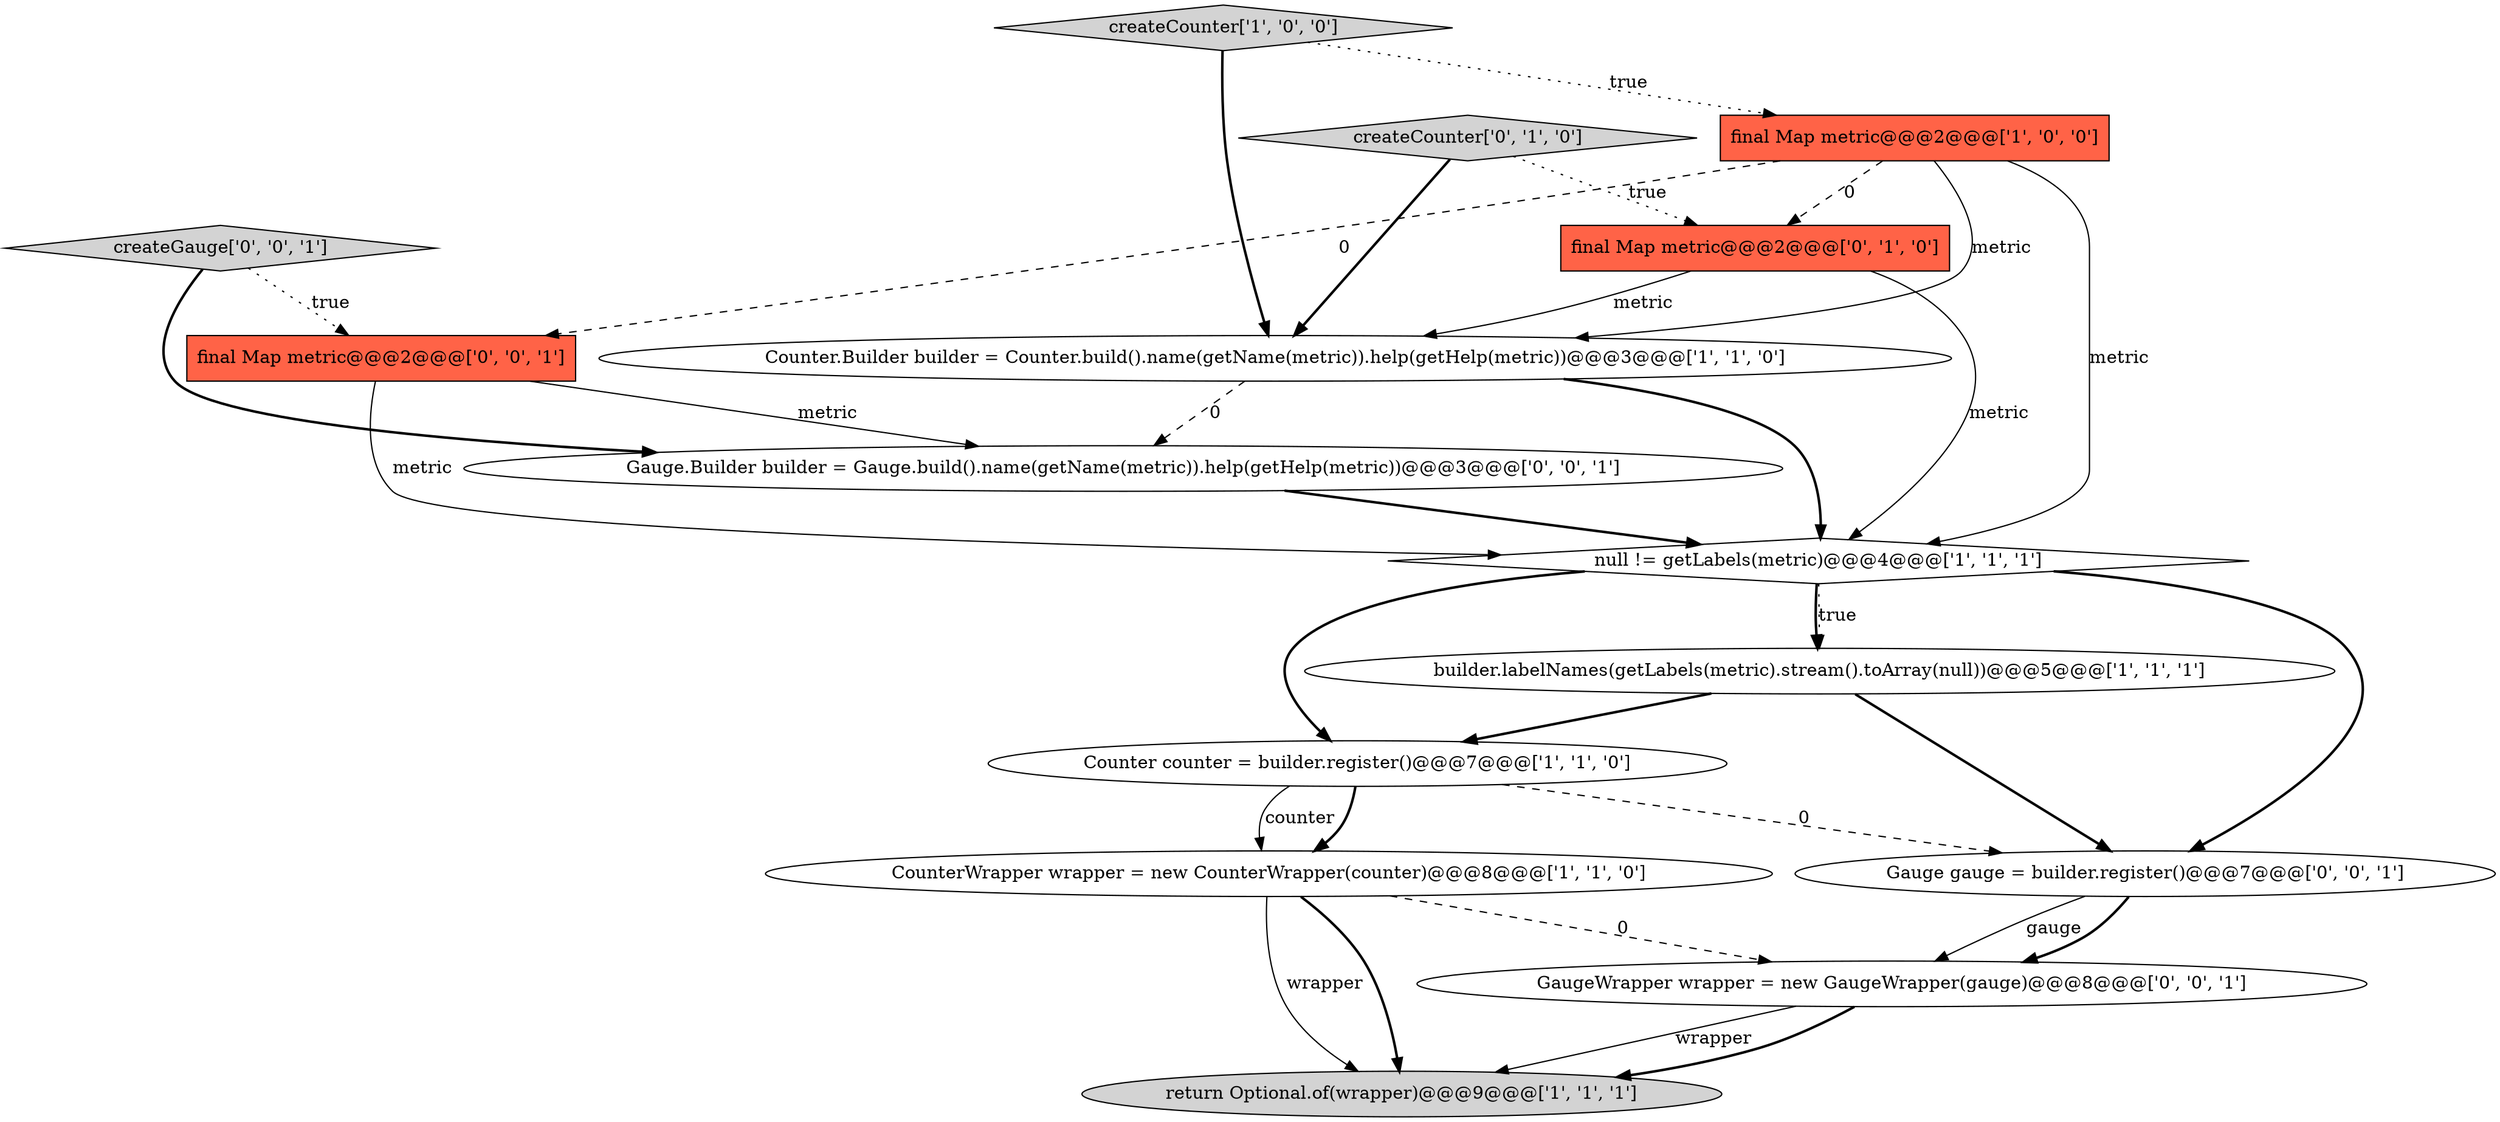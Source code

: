 digraph {
8 [style = filled, label = "final Map metric@@@2@@@['0', '1', '0']", fillcolor = tomato, shape = box image = "AAA1AAABBB2BBB"];
10 [style = filled, label = "Gauge gauge = builder.register()@@@7@@@['0', '0', '1']", fillcolor = white, shape = ellipse image = "AAA0AAABBB3BBB"];
6 [style = filled, label = "createCounter['1', '0', '0']", fillcolor = lightgray, shape = diamond image = "AAA0AAABBB1BBB"];
9 [style = filled, label = "createCounter['0', '1', '0']", fillcolor = lightgray, shape = diamond image = "AAA0AAABBB2BBB"];
2 [style = filled, label = "Counter.Builder builder = Counter.build().name(getName(metric)).help(getHelp(metric))@@@3@@@['1', '1', '0']", fillcolor = white, shape = ellipse image = "AAA0AAABBB1BBB"];
0 [style = filled, label = "builder.labelNames(getLabels(metric).stream().toArray(null))@@@5@@@['1', '1', '1']", fillcolor = white, shape = ellipse image = "AAA0AAABBB1BBB"];
5 [style = filled, label = "return Optional.of(wrapper)@@@9@@@['1', '1', '1']", fillcolor = lightgray, shape = ellipse image = "AAA0AAABBB1BBB"];
4 [style = filled, label = "final Map metric@@@2@@@['1', '0', '0']", fillcolor = tomato, shape = box image = "AAA1AAABBB1BBB"];
7 [style = filled, label = "CounterWrapper wrapper = new CounterWrapper(counter)@@@8@@@['1', '1', '0']", fillcolor = white, shape = ellipse image = "AAA0AAABBB1BBB"];
11 [style = filled, label = "GaugeWrapper wrapper = new GaugeWrapper(gauge)@@@8@@@['0', '0', '1']", fillcolor = white, shape = ellipse image = "AAA0AAABBB3BBB"];
3 [style = filled, label = "null != getLabels(metric)@@@4@@@['1', '1', '1']", fillcolor = white, shape = diamond image = "AAA0AAABBB1BBB"];
14 [style = filled, label = "Gauge.Builder builder = Gauge.build().name(getName(metric)).help(getHelp(metric))@@@3@@@['0', '0', '1']", fillcolor = white, shape = ellipse image = "AAA0AAABBB3BBB"];
12 [style = filled, label = "createGauge['0', '0', '1']", fillcolor = lightgray, shape = diamond image = "AAA0AAABBB3BBB"];
1 [style = filled, label = "Counter counter = builder.register()@@@7@@@['1', '1', '0']", fillcolor = white, shape = ellipse image = "AAA0AAABBB1BBB"];
13 [style = filled, label = "final Map metric@@@2@@@['0', '0', '1']", fillcolor = tomato, shape = box image = "AAA0AAABBB3BBB"];
11->5 [style = solid, label="wrapper"];
4->3 [style = solid, label="metric"];
14->3 [style = bold, label=""];
3->1 [style = bold, label=""];
9->2 [style = bold, label=""];
2->3 [style = bold, label=""];
7->5 [style = solid, label="wrapper"];
7->11 [style = dashed, label="0"];
10->11 [style = solid, label="gauge"];
1->10 [style = dashed, label="0"];
1->7 [style = bold, label=""];
13->3 [style = solid, label="metric"];
3->0 [style = bold, label=""];
1->7 [style = solid, label="counter"];
6->2 [style = bold, label=""];
9->8 [style = dotted, label="true"];
3->10 [style = bold, label=""];
11->5 [style = bold, label=""];
7->5 [style = bold, label=""];
0->10 [style = bold, label=""];
12->13 [style = dotted, label="true"];
2->14 [style = dashed, label="0"];
6->4 [style = dotted, label="true"];
0->1 [style = bold, label=""];
8->3 [style = solid, label="metric"];
12->14 [style = bold, label=""];
3->0 [style = dotted, label="true"];
4->8 [style = dashed, label="0"];
4->13 [style = dashed, label="0"];
8->2 [style = solid, label="metric"];
4->2 [style = solid, label="metric"];
10->11 [style = bold, label=""];
13->14 [style = solid, label="metric"];
}
